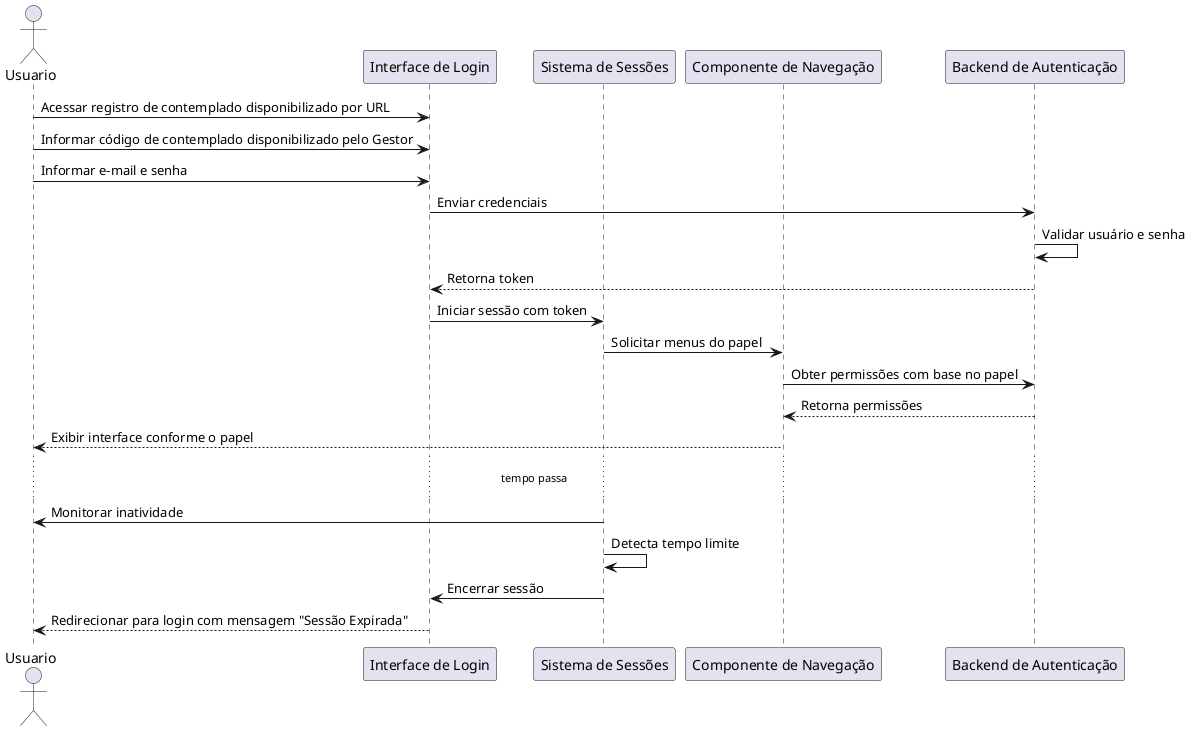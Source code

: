 @startuml name "Login de Contemplado"
actor Usuario
participant "Interface de Login" as Cadastro
participant "Sistema de Sessões" as Sessao
participant "Componente de Navegação" as Nav
participant "Backend de Autenticação" as AuthAPI

Usuario -> Cadastro : Acessar registro de contemplado disponibilizado por URL
Usuario -> Cadastro: Informar código de contemplado disponibilizado pelo Gestor
Usuario -> Cadastro : Informar e-mail e senha
Cadastro -> AuthAPI : Enviar credenciais
AuthAPI -> AuthAPI : Validar usuário e senha
AuthAPI --> Cadastro : Retorna token 

Cadastro -> Sessao : Iniciar sessão com token
Sessao -> Nav : Solicitar menus do papel
Nav -> AuthAPI : Obter permissões com base no papel
AuthAPI --> Nav : Retorna permissões
Nav --> Usuario : Exibir interface conforme o papel

... tempo passa ...

Sessao -> Usuario : Monitorar inatividade
Sessao -> Sessao : Detecta tempo limite
Sessao -> Cadastro : Encerrar sessão
Cadastro --> Usuario : Redirecionar para login com mensagem "Sessão Expirada"
@enduml
